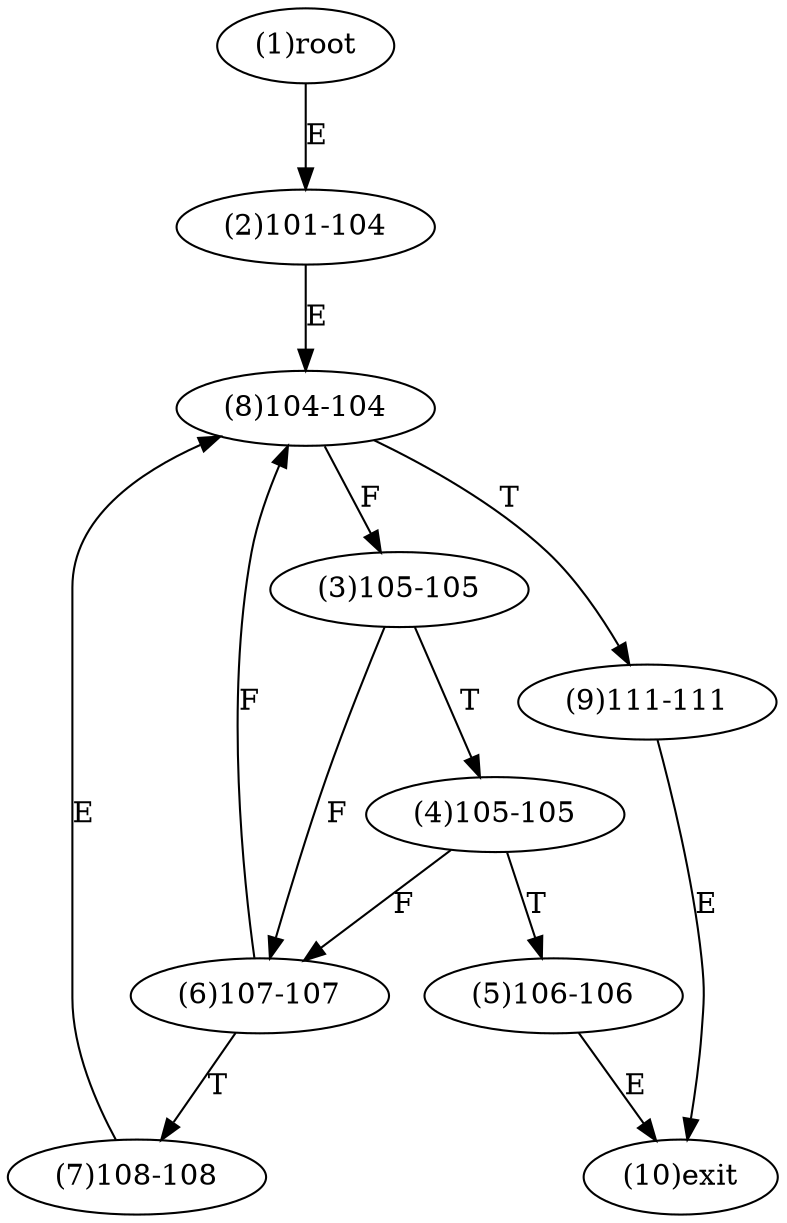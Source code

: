 digraph "" { 
1[ label="(1)root"];
2[ label="(2)101-104"];
3[ label="(3)105-105"];
4[ label="(4)105-105"];
5[ label="(5)106-106"];
6[ label="(6)107-107"];
7[ label="(7)108-108"];
8[ label="(8)104-104"];
9[ label="(9)111-111"];
10[ label="(10)exit"];
1->2[ label="E"];
2->8[ label="E"];
3->6[ label="F"];
3->4[ label="T"];
4->6[ label="F"];
4->5[ label="T"];
5->10[ label="E"];
6->8[ label="F"];
6->7[ label="T"];
7->8[ label="E"];
8->3[ label="F"];
8->9[ label="T"];
9->10[ label="E"];
}